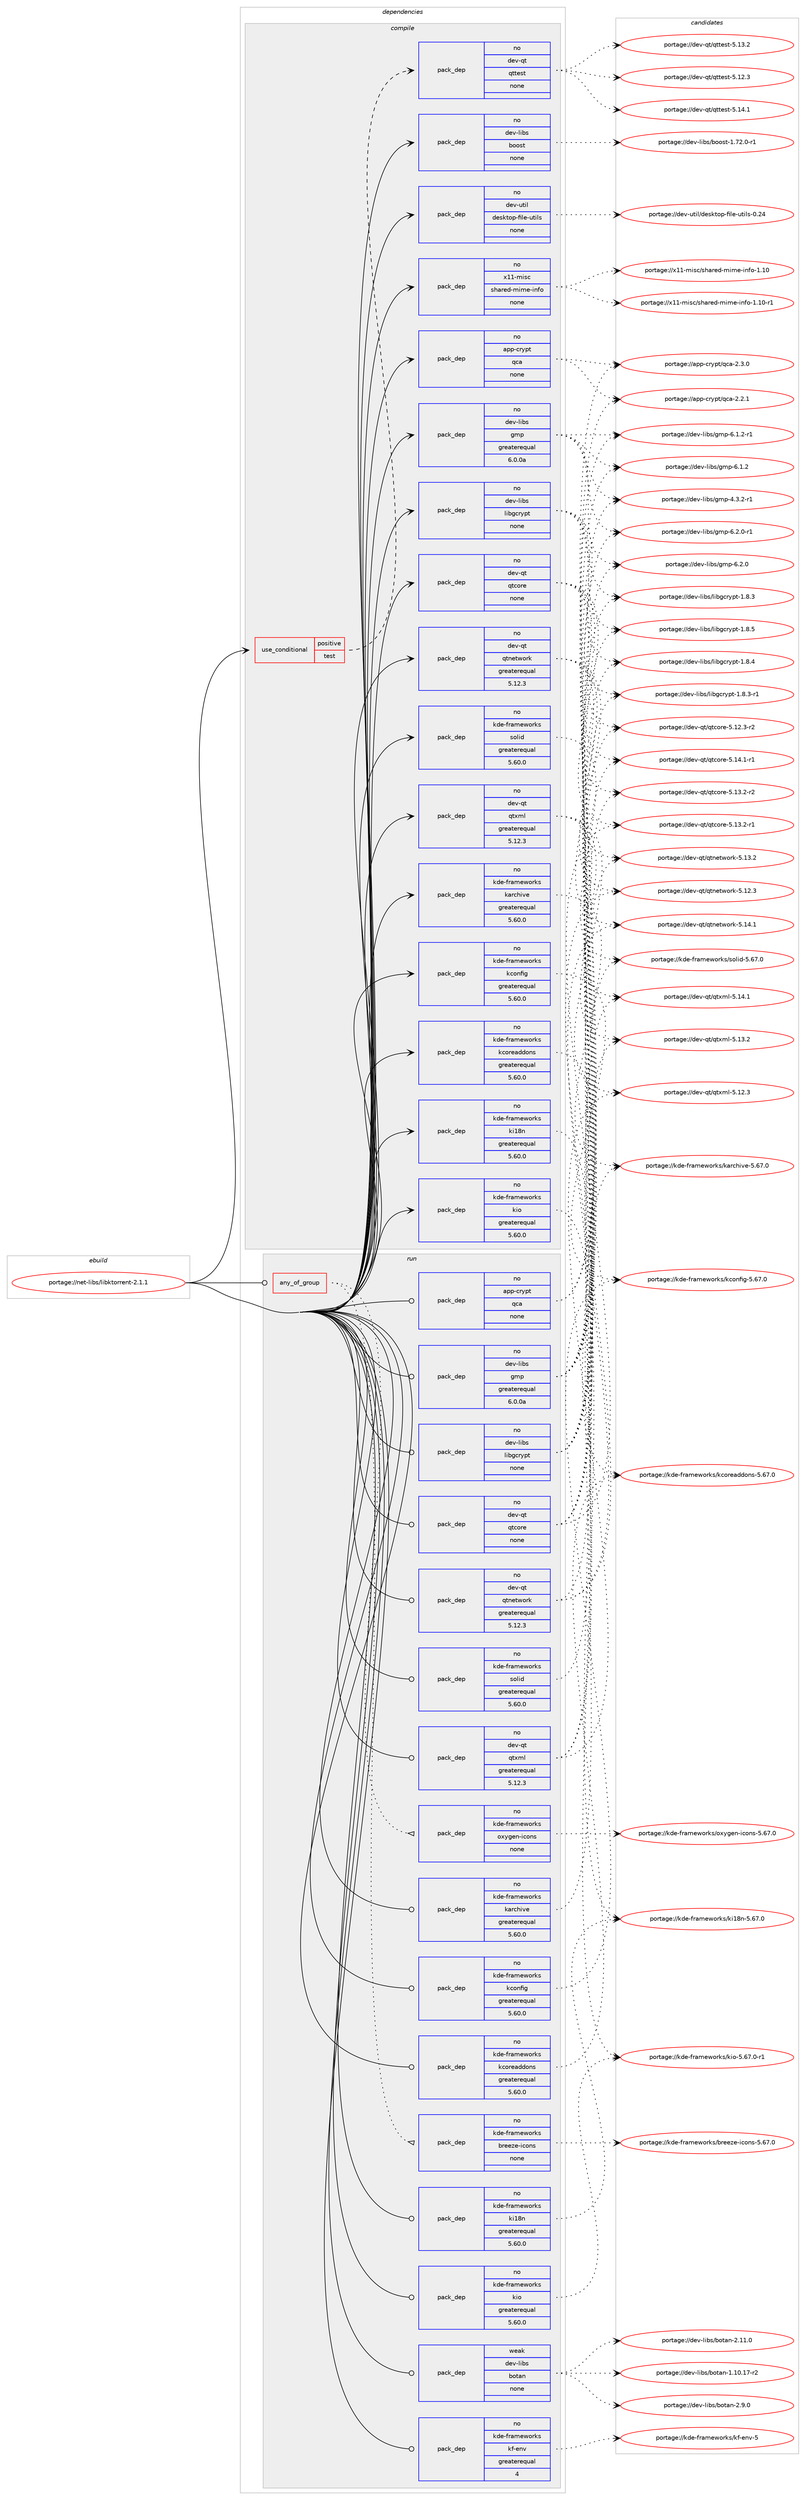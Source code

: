 digraph prolog {

# *************
# Graph options
# *************

newrank=true;
concentrate=true;
compound=true;
graph [rankdir=LR,fontname=Helvetica,fontsize=10,ranksep=1.5];#, ranksep=2.5, nodesep=0.2];
edge  [arrowhead=vee];
node  [fontname=Helvetica,fontsize=10];

# **********
# The ebuild
# **********

subgraph cluster_leftcol {
color=gray;
rank=same;
label=<<i>ebuild</i>>;
id [label="portage://net-libs/libktorrent-2.1.1", color=red, width=4, href="../net-libs/libktorrent-2.1.1.svg"];
}

# ****************
# The dependencies
# ****************

subgraph cluster_midcol {
color=gray;
label=<<i>dependencies</i>>;
subgraph cluster_compile {
fillcolor="#eeeeee";
style=filled;
label=<<i>compile</i>>;
subgraph cond16958 {
dependency80422 [label=<<TABLE BORDER="0" CELLBORDER="1" CELLSPACING="0" CELLPADDING="4"><TR><TD ROWSPAN="3" CELLPADDING="10">use_conditional</TD></TR><TR><TD>positive</TD></TR><TR><TD>test</TD></TR></TABLE>>, shape=none, color=red];
subgraph pack61927 {
dependency80423 [label=<<TABLE BORDER="0" CELLBORDER="1" CELLSPACING="0" CELLPADDING="4" WIDTH="220"><TR><TD ROWSPAN="6" CELLPADDING="30">pack_dep</TD></TR><TR><TD WIDTH="110">no</TD></TR><TR><TD>dev-qt</TD></TR><TR><TD>qttest</TD></TR><TR><TD>none</TD></TR><TR><TD></TD></TR></TABLE>>, shape=none, color=blue];
}
dependency80422:e -> dependency80423:w [weight=20,style="dashed",arrowhead="vee"];
}
id:e -> dependency80422:w [weight=20,style="solid",arrowhead="vee"];
subgraph pack61928 {
dependency80424 [label=<<TABLE BORDER="0" CELLBORDER="1" CELLSPACING="0" CELLPADDING="4" WIDTH="220"><TR><TD ROWSPAN="6" CELLPADDING="30">pack_dep</TD></TR><TR><TD WIDTH="110">no</TD></TR><TR><TD>app-crypt</TD></TR><TR><TD>qca</TD></TR><TR><TD>none</TD></TR><TR><TD></TD></TR></TABLE>>, shape=none, color=blue];
}
id:e -> dependency80424:w [weight=20,style="solid",arrowhead="vee"];
subgraph pack61929 {
dependency80425 [label=<<TABLE BORDER="0" CELLBORDER="1" CELLSPACING="0" CELLPADDING="4" WIDTH="220"><TR><TD ROWSPAN="6" CELLPADDING="30">pack_dep</TD></TR><TR><TD WIDTH="110">no</TD></TR><TR><TD>dev-libs</TD></TR><TR><TD>boost</TD></TR><TR><TD>none</TD></TR><TR><TD></TD></TR></TABLE>>, shape=none, color=blue];
}
id:e -> dependency80425:w [weight=20,style="solid",arrowhead="vee"];
subgraph pack61930 {
dependency80426 [label=<<TABLE BORDER="0" CELLBORDER="1" CELLSPACING="0" CELLPADDING="4" WIDTH="220"><TR><TD ROWSPAN="6" CELLPADDING="30">pack_dep</TD></TR><TR><TD WIDTH="110">no</TD></TR><TR><TD>dev-libs</TD></TR><TR><TD>gmp</TD></TR><TR><TD>greaterequal</TD></TR><TR><TD>6.0.0a</TD></TR></TABLE>>, shape=none, color=blue];
}
id:e -> dependency80426:w [weight=20,style="solid",arrowhead="vee"];
subgraph pack61931 {
dependency80427 [label=<<TABLE BORDER="0" CELLBORDER="1" CELLSPACING="0" CELLPADDING="4" WIDTH="220"><TR><TD ROWSPAN="6" CELLPADDING="30">pack_dep</TD></TR><TR><TD WIDTH="110">no</TD></TR><TR><TD>dev-libs</TD></TR><TR><TD>libgcrypt</TD></TR><TR><TD>none</TD></TR><TR><TD></TD></TR></TABLE>>, shape=none, color=blue];
}
id:e -> dependency80427:w [weight=20,style="solid",arrowhead="vee"];
subgraph pack61932 {
dependency80428 [label=<<TABLE BORDER="0" CELLBORDER="1" CELLSPACING="0" CELLPADDING="4" WIDTH="220"><TR><TD ROWSPAN="6" CELLPADDING="30">pack_dep</TD></TR><TR><TD WIDTH="110">no</TD></TR><TR><TD>dev-qt</TD></TR><TR><TD>qtcore</TD></TR><TR><TD>none</TD></TR><TR><TD></TD></TR></TABLE>>, shape=none, color=blue];
}
id:e -> dependency80428:w [weight=20,style="solid",arrowhead="vee"];
subgraph pack61933 {
dependency80429 [label=<<TABLE BORDER="0" CELLBORDER="1" CELLSPACING="0" CELLPADDING="4" WIDTH="220"><TR><TD ROWSPAN="6" CELLPADDING="30">pack_dep</TD></TR><TR><TD WIDTH="110">no</TD></TR><TR><TD>dev-qt</TD></TR><TR><TD>qtnetwork</TD></TR><TR><TD>greaterequal</TD></TR><TR><TD>5.12.3</TD></TR></TABLE>>, shape=none, color=blue];
}
id:e -> dependency80429:w [weight=20,style="solid",arrowhead="vee"];
subgraph pack61934 {
dependency80430 [label=<<TABLE BORDER="0" CELLBORDER="1" CELLSPACING="0" CELLPADDING="4" WIDTH="220"><TR><TD ROWSPAN="6" CELLPADDING="30">pack_dep</TD></TR><TR><TD WIDTH="110">no</TD></TR><TR><TD>dev-qt</TD></TR><TR><TD>qtxml</TD></TR><TR><TD>greaterequal</TD></TR><TR><TD>5.12.3</TD></TR></TABLE>>, shape=none, color=blue];
}
id:e -> dependency80430:w [weight=20,style="solid",arrowhead="vee"];
subgraph pack61935 {
dependency80431 [label=<<TABLE BORDER="0" CELLBORDER="1" CELLSPACING="0" CELLPADDING="4" WIDTH="220"><TR><TD ROWSPAN="6" CELLPADDING="30">pack_dep</TD></TR><TR><TD WIDTH="110">no</TD></TR><TR><TD>dev-util</TD></TR><TR><TD>desktop-file-utils</TD></TR><TR><TD>none</TD></TR><TR><TD></TD></TR></TABLE>>, shape=none, color=blue];
}
id:e -> dependency80431:w [weight=20,style="solid",arrowhead="vee"];
subgraph pack61936 {
dependency80432 [label=<<TABLE BORDER="0" CELLBORDER="1" CELLSPACING="0" CELLPADDING="4" WIDTH="220"><TR><TD ROWSPAN="6" CELLPADDING="30">pack_dep</TD></TR><TR><TD WIDTH="110">no</TD></TR><TR><TD>kde-frameworks</TD></TR><TR><TD>karchive</TD></TR><TR><TD>greaterequal</TD></TR><TR><TD>5.60.0</TD></TR></TABLE>>, shape=none, color=blue];
}
id:e -> dependency80432:w [weight=20,style="solid",arrowhead="vee"];
subgraph pack61937 {
dependency80433 [label=<<TABLE BORDER="0" CELLBORDER="1" CELLSPACING="0" CELLPADDING="4" WIDTH="220"><TR><TD ROWSPAN="6" CELLPADDING="30">pack_dep</TD></TR><TR><TD WIDTH="110">no</TD></TR><TR><TD>kde-frameworks</TD></TR><TR><TD>kconfig</TD></TR><TR><TD>greaterequal</TD></TR><TR><TD>5.60.0</TD></TR></TABLE>>, shape=none, color=blue];
}
id:e -> dependency80433:w [weight=20,style="solid",arrowhead="vee"];
subgraph pack61938 {
dependency80434 [label=<<TABLE BORDER="0" CELLBORDER="1" CELLSPACING="0" CELLPADDING="4" WIDTH="220"><TR><TD ROWSPAN="6" CELLPADDING="30">pack_dep</TD></TR><TR><TD WIDTH="110">no</TD></TR><TR><TD>kde-frameworks</TD></TR><TR><TD>kcoreaddons</TD></TR><TR><TD>greaterequal</TD></TR><TR><TD>5.60.0</TD></TR></TABLE>>, shape=none, color=blue];
}
id:e -> dependency80434:w [weight=20,style="solid",arrowhead="vee"];
subgraph pack61939 {
dependency80435 [label=<<TABLE BORDER="0" CELLBORDER="1" CELLSPACING="0" CELLPADDING="4" WIDTH="220"><TR><TD ROWSPAN="6" CELLPADDING="30">pack_dep</TD></TR><TR><TD WIDTH="110">no</TD></TR><TR><TD>kde-frameworks</TD></TR><TR><TD>ki18n</TD></TR><TR><TD>greaterequal</TD></TR><TR><TD>5.60.0</TD></TR></TABLE>>, shape=none, color=blue];
}
id:e -> dependency80435:w [weight=20,style="solid",arrowhead="vee"];
subgraph pack61940 {
dependency80436 [label=<<TABLE BORDER="0" CELLBORDER="1" CELLSPACING="0" CELLPADDING="4" WIDTH="220"><TR><TD ROWSPAN="6" CELLPADDING="30">pack_dep</TD></TR><TR><TD WIDTH="110">no</TD></TR><TR><TD>kde-frameworks</TD></TR><TR><TD>kio</TD></TR><TR><TD>greaterequal</TD></TR><TR><TD>5.60.0</TD></TR></TABLE>>, shape=none, color=blue];
}
id:e -> dependency80436:w [weight=20,style="solid",arrowhead="vee"];
subgraph pack61941 {
dependency80437 [label=<<TABLE BORDER="0" CELLBORDER="1" CELLSPACING="0" CELLPADDING="4" WIDTH="220"><TR><TD ROWSPAN="6" CELLPADDING="30">pack_dep</TD></TR><TR><TD WIDTH="110">no</TD></TR><TR><TD>kde-frameworks</TD></TR><TR><TD>solid</TD></TR><TR><TD>greaterequal</TD></TR><TR><TD>5.60.0</TD></TR></TABLE>>, shape=none, color=blue];
}
id:e -> dependency80437:w [weight=20,style="solid",arrowhead="vee"];
subgraph pack61942 {
dependency80438 [label=<<TABLE BORDER="0" CELLBORDER="1" CELLSPACING="0" CELLPADDING="4" WIDTH="220"><TR><TD ROWSPAN="6" CELLPADDING="30">pack_dep</TD></TR><TR><TD WIDTH="110">no</TD></TR><TR><TD>x11-misc</TD></TR><TR><TD>shared-mime-info</TD></TR><TR><TD>none</TD></TR><TR><TD></TD></TR></TABLE>>, shape=none, color=blue];
}
id:e -> dependency80438:w [weight=20,style="solid",arrowhead="vee"];
}
subgraph cluster_compileandrun {
fillcolor="#eeeeee";
style=filled;
label=<<i>compile and run</i>>;
}
subgraph cluster_run {
fillcolor="#eeeeee";
style=filled;
label=<<i>run</i>>;
subgraph any1471 {
dependency80439 [label=<<TABLE BORDER="0" CELLBORDER="1" CELLSPACING="0" CELLPADDING="4"><TR><TD CELLPADDING="10">any_of_group</TD></TR></TABLE>>, shape=none, color=red];subgraph pack61943 {
dependency80440 [label=<<TABLE BORDER="0" CELLBORDER="1" CELLSPACING="0" CELLPADDING="4" WIDTH="220"><TR><TD ROWSPAN="6" CELLPADDING="30">pack_dep</TD></TR><TR><TD WIDTH="110">no</TD></TR><TR><TD>kde-frameworks</TD></TR><TR><TD>breeze-icons</TD></TR><TR><TD>none</TD></TR><TR><TD></TD></TR></TABLE>>, shape=none, color=blue];
}
dependency80439:e -> dependency80440:w [weight=20,style="dotted",arrowhead="oinv"];
subgraph pack61944 {
dependency80441 [label=<<TABLE BORDER="0" CELLBORDER="1" CELLSPACING="0" CELLPADDING="4" WIDTH="220"><TR><TD ROWSPAN="6" CELLPADDING="30">pack_dep</TD></TR><TR><TD WIDTH="110">no</TD></TR><TR><TD>kde-frameworks</TD></TR><TR><TD>oxygen-icons</TD></TR><TR><TD>none</TD></TR><TR><TD></TD></TR></TABLE>>, shape=none, color=blue];
}
dependency80439:e -> dependency80441:w [weight=20,style="dotted",arrowhead="oinv"];
}
id:e -> dependency80439:w [weight=20,style="solid",arrowhead="odot"];
subgraph pack61945 {
dependency80442 [label=<<TABLE BORDER="0" CELLBORDER="1" CELLSPACING="0" CELLPADDING="4" WIDTH="220"><TR><TD ROWSPAN="6" CELLPADDING="30">pack_dep</TD></TR><TR><TD WIDTH="110">no</TD></TR><TR><TD>app-crypt</TD></TR><TR><TD>qca</TD></TR><TR><TD>none</TD></TR><TR><TD></TD></TR></TABLE>>, shape=none, color=blue];
}
id:e -> dependency80442:w [weight=20,style="solid",arrowhead="odot"];
subgraph pack61946 {
dependency80443 [label=<<TABLE BORDER="0" CELLBORDER="1" CELLSPACING="0" CELLPADDING="4" WIDTH="220"><TR><TD ROWSPAN="6" CELLPADDING="30">pack_dep</TD></TR><TR><TD WIDTH="110">no</TD></TR><TR><TD>dev-libs</TD></TR><TR><TD>gmp</TD></TR><TR><TD>greaterequal</TD></TR><TR><TD>6.0.0a</TD></TR></TABLE>>, shape=none, color=blue];
}
id:e -> dependency80443:w [weight=20,style="solid",arrowhead="odot"];
subgraph pack61947 {
dependency80444 [label=<<TABLE BORDER="0" CELLBORDER="1" CELLSPACING="0" CELLPADDING="4" WIDTH="220"><TR><TD ROWSPAN="6" CELLPADDING="30">pack_dep</TD></TR><TR><TD WIDTH="110">no</TD></TR><TR><TD>dev-libs</TD></TR><TR><TD>libgcrypt</TD></TR><TR><TD>none</TD></TR><TR><TD></TD></TR></TABLE>>, shape=none, color=blue];
}
id:e -> dependency80444:w [weight=20,style="solid",arrowhead="odot"];
subgraph pack61948 {
dependency80445 [label=<<TABLE BORDER="0" CELLBORDER="1" CELLSPACING="0" CELLPADDING="4" WIDTH="220"><TR><TD ROWSPAN="6" CELLPADDING="30">pack_dep</TD></TR><TR><TD WIDTH="110">no</TD></TR><TR><TD>dev-qt</TD></TR><TR><TD>qtcore</TD></TR><TR><TD>none</TD></TR><TR><TD></TD></TR></TABLE>>, shape=none, color=blue];
}
id:e -> dependency80445:w [weight=20,style="solid",arrowhead="odot"];
subgraph pack61949 {
dependency80446 [label=<<TABLE BORDER="0" CELLBORDER="1" CELLSPACING="0" CELLPADDING="4" WIDTH="220"><TR><TD ROWSPAN="6" CELLPADDING="30">pack_dep</TD></TR><TR><TD WIDTH="110">no</TD></TR><TR><TD>dev-qt</TD></TR><TR><TD>qtnetwork</TD></TR><TR><TD>greaterequal</TD></TR><TR><TD>5.12.3</TD></TR></TABLE>>, shape=none, color=blue];
}
id:e -> dependency80446:w [weight=20,style="solid",arrowhead="odot"];
subgraph pack61950 {
dependency80447 [label=<<TABLE BORDER="0" CELLBORDER="1" CELLSPACING="0" CELLPADDING="4" WIDTH="220"><TR><TD ROWSPAN="6" CELLPADDING="30">pack_dep</TD></TR><TR><TD WIDTH="110">no</TD></TR><TR><TD>dev-qt</TD></TR><TR><TD>qtxml</TD></TR><TR><TD>greaterequal</TD></TR><TR><TD>5.12.3</TD></TR></TABLE>>, shape=none, color=blue];
}
id:e -> dependency80447:w [weight=20,style="solid",arrowhead="odot"];
subgraph pack61951 {
dependency80448 [label=<<TABLE BORDER="0" CELLBORDER="1" CELLSPACING="0" CELLPADDING="4" WIDTH="220"><TR><TD ROWSPAN="6" CELLPADDING="30">pack_dep</TD></TR><TR><TD WIDTH="110">no</TD></TR><TR><TD>kde-frameworks</TD></TR><TR><TD>karchive</TD></TR><TR><TD>greaterequal</TD></TR><TR><TD>5.60.0</TD></TR></TABLE>>, shape=none, color=blue];
}
id:e -> dependency80448:w [weight=20,style="solid",arrowhead="odot"];
subgraph pack61952 {
dependency80449 [label=<<TABLE BORDER="0" CELLBORDER="1" CELLSPACING="0" CELLPADDING="4" WIDTH="220"><TR><TD ROWSPAN="6" CELLPADDING="30">pack_dep</TD></TR><TR><TD WIDTH="110">no</TD></TR><TR><TD>kde-frameworks</TD></TR><TR><TD>kconfig</TD></TR><TR><TD>greaterequal</TD></TR><TR><TD>5.60.0</TD></TR></TABLE>>, shape=none, color=blue];
}
id:e -> dependency80449:w [weight=20,style="solid",arrowhead="odot"];
subgraph pack61953 {
dependency80450 [label=<<TABLE BORDER="0" CELLBORDER="1" CELLSPACING="0" CELLPADDING="4" WIDTH="220"><TR><TD ROWSPAN="6" CELLPADDING="30">pack_dep</TD></TR><TR><TD WIDTH="110">no</TD></TR><TR><TD>kde-frameworks</TD></TR><TR><TD>kcoreaddons</TD></TR><TR><TD>greaterequal</TD></TR><TR><TD>5.60.0</TD></TR></TABLE>>, shape=none, color=blue];
}
id:e -> dependency80450:w [weight=20,style="solid",arrowhead="odot"];
subgraph pack61954 {
dependency80451 [label=<<TABLE BORDER="0" CELLBORDER="1" CELLSPACING="0" CELLPADDING="4" WIDTH="220"><TR><TD ROWSPAN="6" CELLPADDING="30">pack_dep</TD></TR><TR><TD WIDTH="110">no</TD></TR><TR><TD>kde-frameworks</TD></TR><TR><TD>kf-env</TD></TR><TR><TD>greaterequal</TD></TR><TR><TD>4</TD></TR></TABLE>>, shape=none, color=blue];
}
id:e -> dependency80451:w [weight=20,style="solid",arrowhead="odot"];
subgraph pack61955 {
dependency80452 [label=<<TABLE BORDER="0" CELLBORDER="1" CELLSPACING="0" CELLPADDING="4" WIDTH="220"><TR><TD ROWSPAN="6" CELLPADDING="30">pack_dep</TD></TR><TR><TD WIDTH="110">no</TD></TR><TR><TD>kde-frameworks</TD></TR><TR><TD>ki18n</TD></TR><TR><TD>greaterequal</TD></TR><TR><TD>5.60.0</TD></TR></TABLE>>, shape=none, color=blue];
}
id:e -> dependency80452:w [weight=20,style="solid",arrowhead="odot"];
subgraph pack61956 {
dependency80453 [label=<<TABLE BORDER="0" CELLBORDER="1" CELLSPACING="0" CELLPADDING="4" WIDTH="220"><TR><TD ROWSPAN="6" CELLPADDING="30">pack_dep</TD></TR><TR><TD WIDTH="110">no</TD></TR><TR><TD>kde-frameworks</TD></TR><TR><TD>kio</TD></TR><TR><TD>greaterequal</TD></TR><TR><TD>5.60.0</TD></TR></TABLE>>, shape=none, color=blue];
}
id:e -> dependency80453:w [weight=20,style="solid",arrowhead="odot"];
subgraph pack61957 {
dependency80454 [label=<<TABLE BORDER="0" CELLBORDER="1" CELLSPACING="0" CELLPADDING="4" WIDTH="220"><TR><TD ROWSPAN="6" CELLPADDING="30">pack_dep</TD></TR><TR><TD WIDTH="110">no</TD></TR><TR><TD>kde-frameworks</TD></TR><TR><TD>solid</TD></TR><TR><TD>greaterequal</TD></TR><TR><TD>5.60.0</TD></TR></TABLE>>, shape=none, color=blue];
}
id:e -> dependency80454:w [weight=20,style="solid",arrowhead="odot"];
subgraph pack61958 {
dependency80455 [label=<<TABLE BORDER="0" CELLBORDER="1" CELLSPACING="0" CELLPADDING="4" WIDTH="220"><TR><TD ROWSPAN="6" CELLPADDING="30">pack_dep</TD></TR><TR><TD WIDTH="110">weak</TD></TR><TR><TD>dev-libs</TD></TR><TR><TD>botan</TD></TR><TR><TD>none</TD></TR><TR><TD></TD></TR></TABLE>>, shape=none, color=blue];
}
id:e -> dependency80455:w [weight=20,style="solid",arrowhead="odot"];
}
}

# **************
# The candidates
# **************

subgraph cluster_choices {
rank=same;
color=gray;
label=<<i>candidates</i>>;

subgraph choice61927 {
color=black;
nodesep=1;
choice100101118451131164711311611610111511645534649524649 [label="portage://dev-qt/qttest-5.14.1", color=red, width=4,href="../dev-qt/qttest-5.14.1.svg"];
choice100101118451131164711311611610111511645534649514650 [label="portage://dev-qt/qttest-5.13.2", color=red, width=4,href="../dev-qt/qttest-5.13.2.svg"];
choice100101118451131164711311611610111511645534649504651 [label="portage://dev-qt/qttest-5.12.3", color=red, width=4,href="../dev-qt/qttest-5.12.3.svg"];
dependency80423:e -> choice100101118451131164711311611610111511645534649524649:w [style=dotted,weight="100"];
dependency80423:e -> choice100101118451131164711311611610111511645534649514650:w [style=dotted,weight="100"];
dependency80423:e -> choice100101118451131164711311611610111511645534649504651:w [style=dotted,weight="100"];
}
subgraph choice61928 {
color=black;
nodesep=1;
choice971121124599114121112116471139997455046514648 [label="portage://app-crypt/qca-2.3.0", color=red, width=4,href="../app-crypt/qca-2.3.0.svg"];
choice971121124599114121112116471139997455046504649 [label="portage://app-crypt/qca-2.2.1", color=red, width=4,href="../app-crypt/qca-2.2.1.svg"];
dependency80424:e -> choice971121124599114121112116471139997455046514648:w [style=dotted,weight="100"];
dependency80424:e -> choice971121124599114121112116471139997455046504649:w [style=dotted,weight="100"];
}
subgraph choice61929 {
color=black;
nodesep=1;
choice10010111845108105981154798111111115116454946555046484511449 [label="portage://dev-libs/boost-1.72.0-r1", color=red, width=4,href="../dev-libs/boost-1.72.0-r1.svg"];
dependency80425:e -> choice10010111845108105981154798111111115116454946555046484511449:w [style=dotted,weight="100"];
}
subgraph choice61930 {
color=black;
nodesep=1;
choice1001011184510810598115471031091124554465046484511449 [label="portage://dev-libs/gmp-6.2.0-r1", color=red, width=4,href="../dev-libs/gmp-6.2.0-r1.svg"];
choice100101118451081059811547103109112455446504648 [label="portage://dev-libs/gmp-6.2.0", color=red, width=4,href="../dev-libs/gmp-6.2.0.svg"];
choice1001011184510810598115471031091124554464946504511449 [label="portage://dev-libs/gmp-6.1.2-r1", color=red, width=4,href="../dev-libs/gmp-6.1.2-r1.svg"];
choice100101118451081059811547103109112455446494650 [label="portage://dev-libs/gmp-6.1.2", color=red, width=4,href="../dev-libs/gmp-6.1.2.svg"];
choice1001011184510810598115471031091124552465146504511449 [label="portage://dev-libs/gmp-4.3.2-r1", color=red, width=4,href="../dev-libs/gmp-4.3.2-r1.svg"];
dependency80426:e -> choice1001011184510810598115471031091124554465046484511449:w [style=dotted,weight="100"];
dependency80426:e -> choice100101118451081059811547103109112455446504648:w [style=dotted,weight="100"];
dependency80426:e -> choice1001011184510810598115471031091124554464946504511449:w [style=dotted,weight="100"];
dependency80426:e -> choice100101118451081059811547103109112455446494650:w [style=dotted,weight="100"];
dependency80426:e -> choice1001011184510810598115471031091124552465146504511449:w [style=dotted,weight="100"];
}
subgraph choice61931 {
color=black;
nodesep=1;
choice1001011184510810598115471081059810399114121112116454946564653 [label="portage://dev-libs/libgcrypt-1.8.5", color=red, width=4,href="../dev-libs/libgcrypt-1.8.5.svg"];
choice1001011184510810598115471081059810399114121112116454946564652 [label="portage://dev-libs/libgcrypt-1.8.4", color=red, width=4,href="../dev-libs/libgcrypt-1.8.4.svg"];
choice10010111845108105981154710810598103991141211121164549465646514511449 [label="portage://dev-libs/libgcrypt-1.8.3-r1", color=red, width=4,href="../dev-libs/libgcrypt-1.8.3-r1.svg"];
choice1001011184510810598115471081059810399114121112116454946564651 [label="portage://dev-libs/libgcrypt-1.8.3", color=red, width=4,href="../dev-libs/libgcrypt-1.8.3.svg"];
dependency80427:e -> choice1001011184510810598115471081059810399114121112116454946564653:w [style=dotted,weight="100"];
dependency80427:e -> choice1001011184510810598115471081059810399114121112116454946564652:w [style=dotted,weight="100"];
dependency80427:e -> choice10010111845108105981154710810598103991141211121164549465646514511449:w [style=dotted,weight="100"];
dependency80427:e -> choice1001011184510810598115471081059810399114121112116454946564651:w [style=dotted,weight="100"];
}
subgraph choice61932 {
color=black;
nodesep=1;
choice100101118451131164711311699111114101455346495246494511449 [label="portage://dev-qt/qtcore-5.14.1-r1", color=red, width=4,href="../dev-qt/qtcore-5.14.1-r1.svg"];
choice100101118451131164711311699111114101455346495146504511450 [label="portage://dev-qt/qtcore-5.13.2-r2", color=red, width=4,href="../dev-qt/qtcore-5.13.2-r2.svg"];
choice100101118451131164711311699111114101455346495146504511449 [label="portage://dev-qt/qtcore-5.13.2-r1", color=red, width=4,href="../dev-qt/qtcore-5.13.2-r1.svg"];
choice100101118451131164711311699111114101455346495046514511450 [label="portage://dev-qt/qtcore-5.12.3-r2", color=red, width=4,href="../dev-qt/qtcore-5.12.3-r2.svg"];
dependency80428:e -> choice100101118451131164711311699111114101455346495246494511449:w [style=dotted,weight="100"];
dependency80428:e -> choice100101118451131164711311699111114101455346495146504511450:w [style=dotted,weight="100"];
dependency80428:e -> choice100101118451131164711311699111114101455346495146504511449:w [style=dotted,weight="100"];
dependency80428:e -> choice100101118451131164711311699111114101455346495046514511450:w [style=dotted,weight="100"];
}
subgraph choice61933 {
color=black;
nodesep=1;
choice100101118451131164711311611010111611911111410745534649524649 [label="portage://dev-qt/qtnetwork-5.14.1", color=red, width=4,href="../dev-qt/qtnetwork-5.14.1.svg"];
choice100101118451131164711311611010111611911111410745534649514650 [label="portage://dev-qt/qtnetwork-5.13.2", color=red, width=4,href="../dev-qt/qtnetwork-5.13.2.svg"];
choice100101118451131164711311611010111611911111410745534649504651 [label="portage://dev-qt/qtnetwork-5.12.3", color=red, width=4,href="../dev-qt/qtnetwork-5.12.3.svg"];
dependency80429:e -> choice100101118451131164711311611010111611911111410745534649524649:w [style=dotted,weight="100"];
dependency80429:e -> choice100101118451131164711311611010111611911111410745534649514650:w [style=dotted,weight="100"];
dependency80429:e -> choice100101118451131164711311611010111611911111410745534649504651:w [style=dotted,weight="100"];
}
subgraph choice61934 {
color=black;
nodesep=1;
choice100101118451131164711311612010910845534649524649 [label="portage://dev-qt/qtxml-5.14.1", color=red, width=4,href="../dev-qt/qtxml-5.14.1.svg"];
choice100101118451131164711311612010910845534649514650 [label="portage://dev-qt/qtxml-5.13.2", color=red, width=4,href="../dev-qt/qtxml-5.13.2.svg"];
choice100101118451131164711311612010910845534649504651 [label="portage://dev-qt/qtxml-5.12.3", color=red, width=4,href="../dev-qt/qtxml-5.12.3.svg"];
dependency80430:e -> choice100101118451131164711311612010910845534649524649:w [style=dotted,weight="100"];
dependency80430:e -> choice100101118451131164711311612010910845534649514650:w [style=dotted,weight="100"];
dependency80430:e -> choice100101118451131164711311612010910845534649504651:w [style=dotted,weight="100"];
}
subgraph choice61935 {
color=black;
nodesep=1;
choice100101118451171161051084710010111510711611111245102105108101451171161051081154548465052 [label="portage://dev-util/desktop-file-utils-0.24", color=red, width=4,href="../dev-util/desktop-file-utils-0.24.svg"];
dependency80431:e -> choice100101118451171161051084710010111510711611111245102105108101451171161051081154548465052:w [style=dotted,weight="100"];
}
subgraph choice61936 {
color=black;
nodesep=1;
choice107100101451021149710910111911111410711547107971149910410511810145534654554648 [label="portage://kde-frameworks/karchive-5.67.0", color=red, width=4,href="../kde-frameworks/karchive-5.67.0.svg"];
dependency80432:e -> choice107100101451021149710910111911111410711547107971149910410511810145534654554648:w [style=dotted,weight="100"];
}
subgraph choice61937 {
color=black;
nodesep=1;
choice1071001014510211497109101119111114107115471079911111010210510345534654554648 [label="portage://kde-frameworks/kconfig-5.67.0", color=red, width=4,href="../kde-frameworks/kconfig-5.67.0.svg"];
dependency80433:e -> choice1071001014510211497109101119111114107115471079911111010210510345534654554648:w [style=dotted,weight="100"];
}
subgraph choice61938 {
color=black;
nodesep=1;
choice107100101451021149710910111911111410711547107991111141019710010011111011545534654554648 [label="portage://kde-frameworks/kcoreaddons-5.67.0", color=red, width=4,href="../kde-frameworks/kcoreaddons-5.67.0.svg"];
dependency80434:e -> choice107100101451021149710910111911111410711547107991111141019710010011111011545534654554648:w [style=dotted,weight="100"];
}
subgraph choice61939 {
color=black;
nodesep=1;
choice107100101451021149710910111911111410711547107105495611045534654554648 [label="portage://kde-frameworks/ki18n-5.67.0", color=red, width=4,href="../kde-frameworks/ki18n-5.67.0.svg"];
dependency80435:e -> choice107100101451021149710910111911111410711547107105495611045534654554648:w [style=dotted,weight="100"];
}
subgraph choice61940 {
color=black;
nodesep=1;
choice107100101451021149710910111911111410711547107105111455346545546484511449 [label="portage://kde-frameworks/kio-5.67.0-r1", color=red, width=4,href="../kde-frameworks/kio-5.67.0-r1.svg"];
dependency80436:e -> choice107100101451021149710910111911111410711547107105111455346545546484511449:w [style=dotted,weight="100"];
}
subgraph choice61941 {
color=black;
nodesep=1;
choice10710010145102114971091011191111141071154711511110810510045534654554648 [label="portage://kde-frameworks/solid-5.67.0", color=red, width=4,href="../kde-frameworks/solid-5.67.0.svg"];
dependency80437:e -> choice10710010145102114971091011191111141071154711511110810510045534654554648:w [style=dotted,weight="100"];
}
subgraph choice61942 {
color=black;
nodesep=1;
choice120494945109105115994711510497114101100451091051091014510511010211145494649484511449 [label="portage://x11-misc/shared-mime-info-1.10-r1", color=red, width=4,href="../x11-misc/shared-mime-info-1.10-r1.svg"];
choice12049494510910511599471151049711410110045109105109101451051101021114549464948 [label="portage://x11-misc/shared-mime-info-1.10", color=red, width=4,href="../x11-misc/shared-mime-info-1.10.svg"];
dependency80438:e -> choice120494945109105115994711510497114101100451091051091014510511010211145494649484511449:w [style=dotted,weight="100"];
dependency80438:e -> choice12049494510910511599471151049711410110045109105109101451051101021114549464948:w [style=dotted,weight="100"];
}
subgraph choice61943 {
color=black;
nodesep=1;
choice10710010145102114971091011191111141071154798114101101122101451059911111011545534654554648 [label="portage://kde-frameworks/breeze-icons-5.67.0", color=red, width=4,href="../kde-frameworks/breeze-icons-5.67.0.svg"];
dependency80440:e -> choice10710010145102114971091011191111141071154798114101101122101451059911111011545534654554648:w [style=dotted,weight="100"];
}
subgraph choice61944 {
color=black;
nodesep=1;
choice107100101451021149710910111911111410711547111120121103101110451059911111011545534654554648 [label="portage://kde-frameworks/oxygen-icons-5.67.0", color=red, width=4,href="../kde-frameworks/oxygen-icons-5.67.0.svg"];
dependency80441:e -> choice107100101451021149710910111911111410711547111120121103101110451059911111011545534654554648:w [style=dotted,weight="100"];
}
subgraph choice61945 {
color=black;
nodesep=1;
choice971121124599114121112116471139997455046514648 [label="portage://app-crypt/qca-2.3.0", color=red, width=4,href="../app-crypt/qca-2.3.0.svg"];
choice971121124599114121112116471139997455046504649 [label="portage://app-crypt/qca-2.2.1", color=red, width=4,href="../app-crypt/qca-2.2.1.svg"];
dependency80442:e -> choice971121124599114121112116471139997455046514648:w [style=dotted,weight="100"];
dependency80442:e -> choice971121124599114121112116471139997455046504649:w [style=dotted,weight="100"];
}
subgraph choice61946 {
color=black;
nodesep=1;
choice1001011184510810598115471031091124554465046484511449 [label="portage://dev-libs/gmp-6.2.0-r1", color=red, width=4,href="../dev-libs/gmp-6.2.0-r1.svg"];
choice100101118451081059811547103109112455446504648 [label="portage://dev-libs/gmp-6.2.0", color=red, width=4,href="../dev-libs/gmp-6.2.0.svg"];
choice1001011184510810598115471031091124554464946504511449 [label="portage://dev-libs/gmp-6.1.2-r1", color=red, width=4,href="../dev-libs/gmp-6.1.2-r1.svg"];
choice100101118451081059811547103109112455446494650 [label="portage://dev-libs/gmp-6.1.2", color=red, width=4,href="../dev-libs/gmp-6.1.2.svg"];
choice1001011184510810598115471031091124552465146504511449 [label="portage://dev-libs/gmp-4.3.2-r1", color=red, width=4,href="../dev-libs/gmp-4.3.2-r1.svg"];
dependency80443:e -> choice1001011184510810598115471031091124554465046484511449:w [style=dotted,weight="100"];
dependency80443:e -> choice100101118451081059811547103109112455446504648:w [style=dotted,weight="100"];
dependency80443:e -> choice1001011184510810598115471031091124554464946504511449:w [style=dotted,weight="100"];
dependency80443:e -> choice100101118451081059811547103109112455446494650:w [style=dotted,weight="100"];
dependency80443:e -> choice1001011184510810598115471031091124552465146504511449:w [style=dotted,weight="100"];
}
subgraph choice61947 {
color=black;
nodesep=1;
choice1001011184510810598115471081059810399114121112116454946564653 [label="portage://dev-libs/libgcrypt-1.8.5", color=red, width=4,href="../dev-libs/libgcrypt-1.8.5.svg"];
choice1001011184510810598115471081059810399114121112116454946564652 [label="portage://dev-libs/libgcrypt-1.8.4", color=red, width=4,href="../dev-libs/libgcrypt-1.8.4.svg"];
choice10010111845108105981154710810598103991141211121164549465646514511449 [label="portage://dev-libs/libgcrypt-1.8.3-r1", color=red, width=4,href="../dev-libs/libgcrypt-1.8.3-r1.svg"];
choice1001011184510810598115471081059810399114121112116454946564651 [label="portage://dev-libs/libgcrypt-1.8.3", color=red, width=4,href="../dev-libs/libgcrypt-1.8.3.svg"];
dependency80444:e -> choice1001011184510810598115471081059810399114121112116454946564653:w [style=dotted,weight="100"];
dependency80444:e -> choice1001011184510810598115471081059810399114121112116454946564652:w [style=dotted,weight="100"];
dependency80444:e -> choice10010111845108105981154710810598103991141211121164549465646514511449:w [style=dotted,weight="100"];
dependency80444:e -> choice1001011184510810598115471081059810399114121112116454946564651:w [style=dotted,weight="100"];
}
subgraph choice61948 {
color=black;
nodesep=1;
choice100101118451131164711311699111114101455346495246494511449 [label="portage://dev-qt/qtcore-5.14.1-r1", color=red, width=4,href="../dev-qt/qtcore-5.14.1-r1.svg"];
choice100101118451131164711311699111114101455346495146504511450 [label="portage://dev-qt/qtcore-5.13.2-r2", color=red, width=4,href="../dev-qt/qtcore-5.13.2-r2.svg"];
choice100101118451131164711311699111114101455346495146504511449 [label="portage://dev-qt/qtcore-5.13.2-r1", color=red, width=4,href="../dev-qt/qtcore-5.13.2-r1.svg"];
choice100101118451131164711311699111114101455346495046514511450 [label="portage://dev-qt/qtcore-5.12.3-r2", color=red, width=4,href="../dev-qt/qtcore-5.12.3-r2.svg"];
dependency80445:e -> choice100101118451131164711311699111114101455346495246494511449:w [style=dotted,weight="100"];
dependency80445:e -> choice100101118451131164711311699111114101455346495146504511450:w [style=dotted,weight="100"];
dependency80445:e -> choice100101118451131164711311699111114101455346495146504511449:w [style=dotted,weight="100"];
dependency80445:e -> choice100101118451131164711311699111114101455346495046514511450:w [style=dotted,weight="100"];
}
subgraph choice61949 {
color=black;
nodesep=1;
choice100101118451131164711311611010111611911111410745534649524649 [label="portage://dev-qt/qtnetwork-5.14.1", color=red, width=4,href="../dev-qt/qtnetwork-5.14.1.svg"];
choice100101118451131164711311611010111611911111410745534649514650 [label="portage://dev-qt/qtnetwork-5.13.2", color=red, width=4,href="../dev-qt/qtnetwork-5.13.2.svg"];
choice100101118451131164711311611010111611911111410745534649504651 [label="portage://dev-qt/qtnetwork-5.12.3", color=red, width=4,href="../dev-qt/qtnetwork-5.12.3.svg"];
dependency80446:e -> choice100101118451131164711311611010111611911111410745534649524649:w [style=dotted,weight="100"];
dependency80446:e -> choice100101118451131164711311611010111611911111410745534649514650:w [style=dotted,weight="100"];
dependency80446:e -> choice100101118451131164711311611010111611911111410745534649504651:w [style=dotted,weight="100"];
}
subgraph choice61950 {
color=black;
nodesep=1;
choice100101118451131164711311612010910845534649524649 [label="portage://dev-qt/qtxml-5.14.1", color=red, width=4,href="../dev-qt/qtxml-5.14.1.svg"];
choice100101118451131164711311612010910845534649514650 [label="portage://dev-qt/qtxml-5.13.2", color=red, width=4,href="../dev-qt/qtxml-5.13.2.svg"];
choice100101118451131164711311612010910845534649504651 [label="portage://dev-qt/qtxml-5.12.3", color=red, width=4,href="../dev-qt/qtxml-5.12.3.svg"];
dependency80447:e -> choice100101118451131164711311612010910845534649524649:w [style=dotted,weight="100"];
dependency80447:e -> choice100101118451131164711311612010910845534649514650:w [style=dotted,weight="100"];
dependency80447:e -> choice100101118451131164711311612010910845534649504651:w [style=dotted,weight="100"];
}
subgraph choice61951 {
color=black;
nodesep=1;
choice107100101451021149710910111911111410711547107971149910410511810145534654554648 [label="portage://kde-frameworks/karchive-5.67.0", color=red, width=4,href="../kde-frameworks/karchive-5.67.0.svg"];
dependency80448:e -> choice107100101451021149710910111911111410711547107971149910410511810145534654554648:w [style=dotted,weight="100"];
}
subgraph choice61952 {
color=black;
nodesep=1;
choice1071001014510211497109101119111114107115471079911111010210510345534654554648 [label="portage://kde-frameworks/kconfig-5.67.0", color=red, width=4,href="../kde-frameworks/kconfig-5.67.0.svg"];
dependency80449:e -> choice1071001014510211497109101119111114107115471079911111010210510345534654554648:w [style=dotted,weight="100"];
}
subgraph choice61953 {
color=black;
nodesep=1;
choice107100101451021149710910111911111410711547107991111141019710010011111011545534654554648 [label="portage://kde-frameworks/kcoreaddons-5.67.0", color=red, width=4,href="../kde-frameworks/kcoreaddons-5.67.0.svg"];
dependency80450:e -> choice107100101451021149710910111911111410711547107991111141019710010011111011545534654554648:w [style=dotted,weight="100"];
}
subgraph choice61954 {
color=black;
nodesep=1;
choice107100101451021149710910111911111410711547107102451011101184553 [label="portage://kde-frameworks/kf-env-5", color=red, width=4,href="../kde-frameworks/kf-env-5.svg"];
dependency80451:e -> choice107100101451021149710910111911111410711547107102451011101184553:w [style=dotted,weight="100"];
}
subgraph choice61955 {
color=black;
nodesep=1;
choice107100101451021149710910111911111410711547107105495611045534654554648 [label="portage://kde-frameworks/ki18n-5.67.0", color=red, width=4,href="../kde-frameworks/ki18n-5.67.0.svg"];
dependency80452:e -> choice107100101451021149710910111911111410711547107105495611045534654554648:w [style=dotted,weight="100"];
}
subgraph choice61956 {
color=black;
nodesep=1;
choice107100101451021149710910111911111410711547107105111455346545546484511449 [label="portage://kde-frameworks/kio-5.67.0-r1", color=red, width=4,href="../kde-frameworks/kio-5.67.0-r1.svg"];
dependency80453:e -> choice107100101451021149710910111911111410711547107105111455346545546484511449:w [style=dotted,weight="100"];
}
subgraph choice61957 {
color=black;
nodesep=1;
choice10710010145102114971091011191111141071154711511110810510045534654554648 [label="portage://kde-frameworks/solid-5.67.0", color=red, width=4,href="../kde-frameworks/solid-5.67.0.svg"];
dependency80454:e -> choice10710010145102114971091011191111141071154711511110810510045534654554648:w [style=dotted,weight="100"];
}
subgraph choice61958 {
color=black;
nodesep=1;
choice1001011184510810598115479811111697110455046574648 [label="portage://dev-libs/botan-2.9.0", color=red, width=4,href="../dev-libs/botan-2.9.0.svg"];
choice100101118451081059811547981111169711045504649494648 [label="portage://dev-libs/botan-2.11.0", color=red, width=4,href="../dev-libs/botan-2.11.0.svg"];
choice100101118451081059811547981111169711045494649484649554511450 [label="portage://dev-libs/botan-1.10.17-r2", color=red, width=4,href="../dev-libs/botan-1.10.17-r2.svg"];
dependency80455:e -> choice1001011184510810598115479811111697110455046574648:w [style=dotted,weight="100"];
dependency80455:e -> choice100101118451081059811547981111169711045504649494648:w [style=dotted,weight="100"];
dependency80455:e -> choice100101118451081059811547981111169711045494649484649554511450:w [style=dotted,weight="100"];
}
}

}
